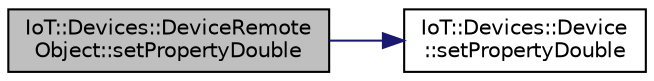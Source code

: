 digraph "IoT::Devices::DeviceRemoteObject::setPropertyDouble"
{
 // LATEX_PDF_SIZE
  edge [fontname="Helvetica",fontsize="10",labelfontname="Helvetica",labelfontsize="10"];
  node [fontname="Helvetica",fontsize="10",shape=record];
  rankdir="LR";
  Node1 [label="IoT::Devices::DeviceRemote\lObject::setPropertyDouble",height=0.2,width=0.4,color="black", fillcolor="grey75", style="filled", fontcolor="black",tooltip=" "];
  Node1 -> Node2 [color="midnightblue",fontsize="10",style="solid"];
  Node2 [label="IoT::Devices::Device\l::setPropertyDouble",height=0.2,width=0.4,color="black", fillcolor="white", style="filled",URL="$classIoT_1_1Devices_1_1Device.html#a88bf225df1b50edff3b885590de201c6",tooltip=" "];
}
